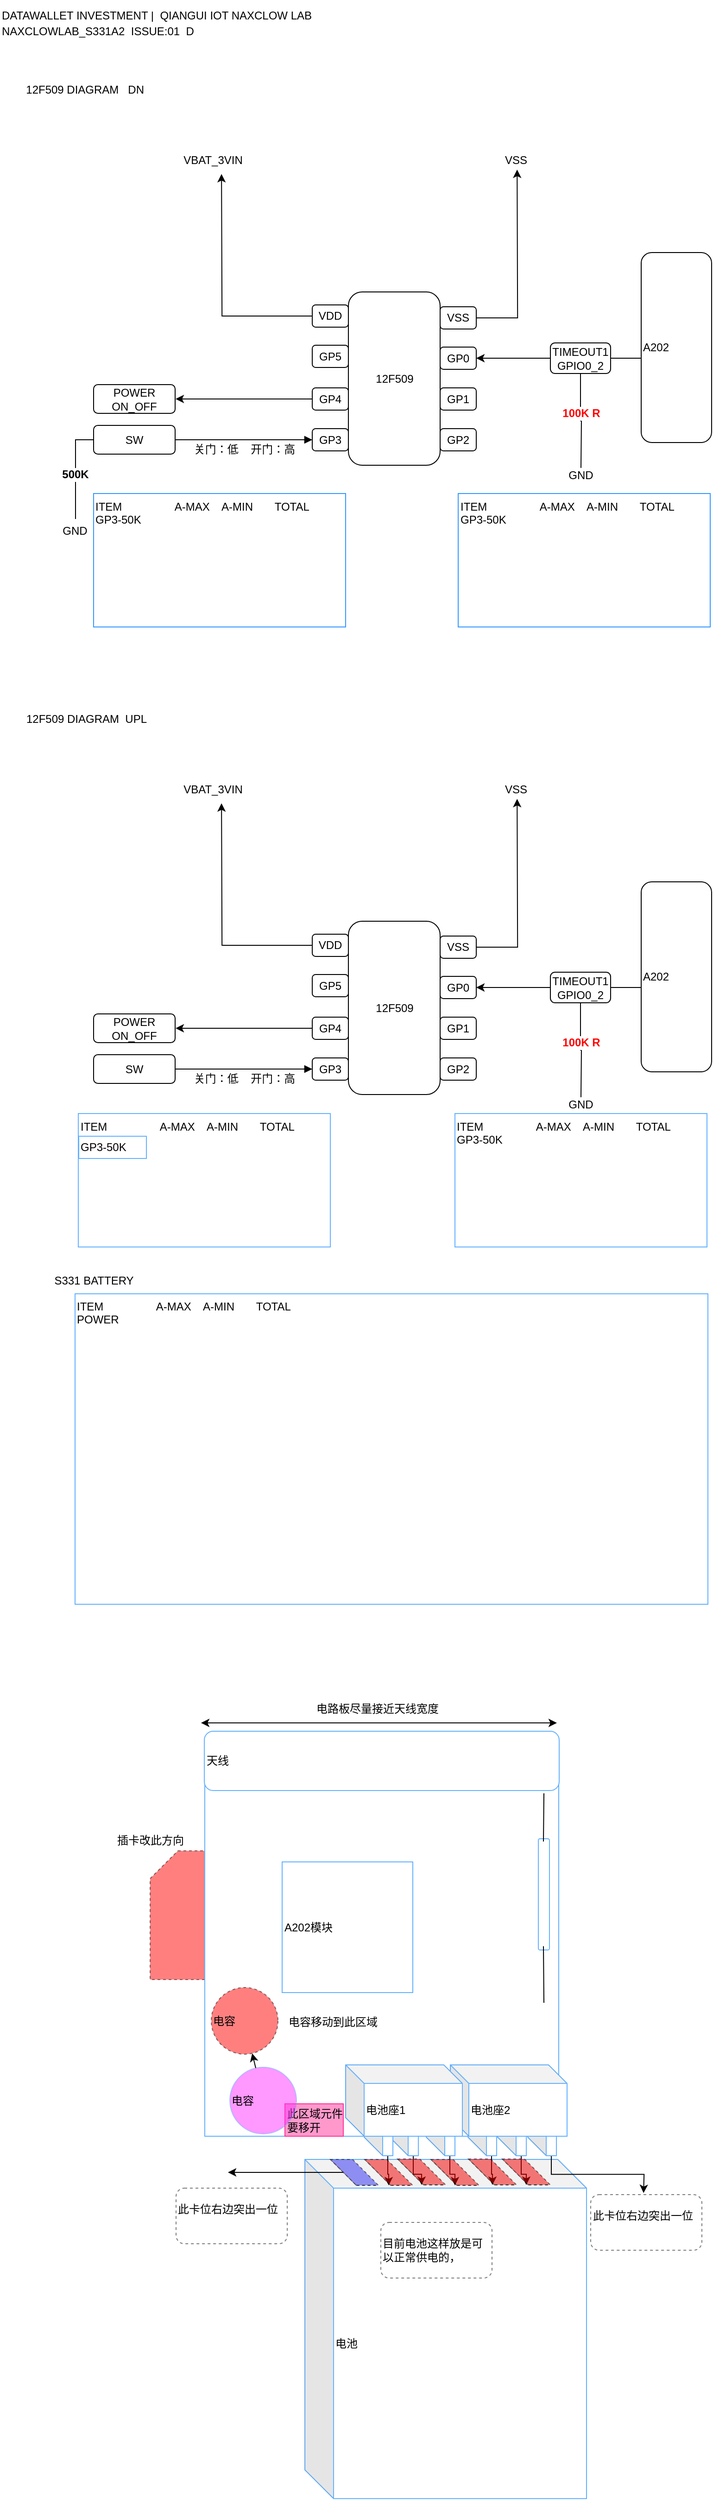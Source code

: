 <mxfile version="10.6.3" type="github"><diagram id="NPV2oDqq05w-u9intcN8" name="12f509diagramblock"><mxGraphModel dx="797" dy="465" grid="0" gridSize="10" guides="1" tooltips="1" connect="1" arrows="1" fold="1" page="1" pageScale="1" pageWidth="827" pageHeight="3600" math="0" shadow="0"><root><mxCell id="0"/><mxCell id="1" parent="0"/><mxCell id="7EI73FPIn31tIyxDaneZ-109" value="" style="shape=card;whiteSpace=wrap;html=1;dashed=1;strokeColor=#000000;fillColor=#FF0000;opacity=50;align=left;" vertex="1" parent="1"><mxGeometry x="179" y="2004" width="80" height="139" as="geometry"/></mxCell><mxCell id="7EI73FPIn31tIyxDaneZ-85" value="电池" style="shape=cube;whiteSpace=wrap;html=1;boundedLbl=1;backgroundOutline=1;darkOpacity=0.05;darkOpacity2=0.1;strokeColor=#66B2FF;fillColor=#FFFFFF;align=left;size=31;" vertex="1" parent="1"><mxGeometry x="346" y="2337" width="304" height="366" as="geometry"/></mxCell><mxCell id="7EI73FPIn31tIyxDaneZ-122" style="edgeStyle=orthogonalEdgeStyle;rounded=0;orthogonalLoop=1;jettySize=auto;html=1;exitX=0;exitY=0;exitDx=25.5;exitDy=42;exitPerimeter=0;" edge="1" parent="1" source="7EI73FPIn31tIyxDaneZ-100" target="7EI73FPIn31tIyxDaneZ-115"><mxGeometry relative="1" as="geometry"/></mxCell><mxCell id="7EI73FPIn31tIyxDaneZ-100" value="" style="shape=cube;whiteSpace=wrap;html=1;boundedLbl=1;backgroundOutline=1;darkOpacity=0.05;darkOpacity2=0.1;strokeColor=#66B2FF;fillColor=#FFFFFF;align=left;" vertex="1" parent="1"><mxGeometry x="477" y="2291" width="31" height="42" as="geometry"/></mxCell><mxCell id="7EI73FPIn31tIyxDaneZ-123" style="edgeStyle=orthogonalEdgeStyle;rounded=0;orthogonalLoop=1;jettySize=auto;html=1;exitX=0;exitY=0;exitDx=25.5;exitDy=42;exitPerimeter=0;" edge="1" parent="1" source="7EI73FPIn31tIyxDaneZ-98" target="7EI73FPIn31tIyxDaneZ-116"><mxGeometry relative="1" as="geometry"/></mxCell><mxCell id="7EI73FPIn31tIyxDaneZ-98" value="" style="shape=cube;whiteSpace=wrap;html=1;boundedLbl=1;backgroundOutline=1;darkOpacity=0.05;darkOpacity2=0.1;strokeColor=#66B2FF;fillColor=#FFFFFF;align=left;" vertex="1" parent="1"><mxGeometry x="437.5" y="2291" width="31" height="42" as="geometry"/></mxCell><mxCell id="7EI73FPIn31tIyxDaneZ-124" style="edgeStyle=orthogonalEdgeStyle;rounded=0;orthogonalLoop=1;jettySize=auto;html=1;exitX=0;exitY=0;exitDx=25.5;exitDy=42;exitPerimeter=0;" edge="1" parent="1" source="7EI73FPIn31tIyxDaneZ-97" target="7EI73FPIn31tIyxDaneZ-117"><mxGeometry relative="1" as="geometry"/></mxCell><mxCell id="7EI73FPIn31tIyxDaneZ-97" value="" style="shape=cube;whiteSpace=wrap;html=1;boundedLbl=1;backgroundOutline=1;darkOpacity=0.05;darkOpacity2=0.1;strokeColor=#66B2FF;fillColor=#FFFFFF;align=left;" vertex="1" parent="1"><mxGeometry x="410" y="2291" width="31" height="42" as="geometry"/></mxCell><mxCell id="7EI73FPIn31tIyxDaneZ-125" style="edgeStyle=orthogonalEdgeStyle;rounded=0;orthogonalLoop=1;jettySize=auto;html=1;exitX=0;exitY=0;exitDx=25.5;exitDy=42;exitPerimeter=0;" edge="1" parent="1" source="7EI73FPIn31tIyxDaneZ-101"><mxGeometry relative="1" as="geometry"><mxPoint x="711.571" y="2373.286" as="targetPoint"/></mxGeometry></mxCell><mxCell id="7EI73FPIn31tIyxDaneZ-101" value="" style="shape=cube;whiteSpace=wrap;html=1;boundedLbl=1;backgroundOutline=1;darkOpacity=0.05;darkOpacity2=0.1;strokeColor=#66B2FF;fillColor=#FFFFFF;align=left;" vertex="1" parent="1"><mxGeometry x="586.5" y="2291" width="31" height="42" as="geometry"/></mxCell><mxCell id="7EI73FPIn31tIyxDaneZ-120" style="edgeStyle=orthogonalEdgeStyle;rounded=0;orthogonalLoop=1;jettySize=auto;html=1;exitX=0;exitY=0;exitDx=25.5;exitDy=42;exitPerimeter=0;" edge="1" parent="1" source="7EI73FPIn31tIyxDaneZ-102" target="7EI73FPIn31tIyxDaneZ-113"><mxGeometry relative="1" as="geometry"/></mxCell><mxCell id="7EI73FPIn31tIyxDaneZ-102" value="" style="shape=cube;whiteSpace=wrap;html=1;boundedLbl=1;backgroundOutline=1;darkOpacity=0.05;darkOpacity2=0.1;strokeColor=#66B2FF;fillColor=#FFFFFF;align=left;" vertex="1" parent="1"><mxGeometry x="554" y="2291" width="31" height="42" as="geometry"/></mxCell><mxCell id="7EI73FPIn31tIyxDaneZ-121" style="edgeStyle=orthogonalEdgeStyle;rounded=0;orthogonalLoop=1;jettySize=auto;html=1;exitX=0;exitY=0;exitDx=25.5;exitDy=42;exitPerimeter=0;" edge="1" parent="1" source="7EI73FPIn31tIyxDaneZ-103" target="7EI73FPIn31tIyxDaneZ-114"><mxGeometry relative="1" as="geometry"/></mxCell><mxCell id="7EI73FPIn31tIyxDaneZ-103" value="" style="shape=cube;whiteSpace=wrap;html=1;boundedLbl=1;backgroundOutline=1;darkOpacity=0.05;darkOpacity2=0.1;strokeColor=#66B2FF;fillColor=#FFFFFF;align=left;" vertex="1" parent="1"><mxGeometry x="522" y="2291" width="31" height="42" as="geometry"/></mxCell><mxCell id="7EI73FPIn31tIyxDaneZ-82" value="" style="whiteSpace=wrap;html=1;aspect=fixed;strokeColor=#66B2FF;fillColor=#FFFFFF;align=left;" vertex="1" parent="1"><mxGeometry x="238" y="1930" width="382" height="382" as="geometry"/></mxCell><mxCell id="7EI73FPIn31tIyxDaneZ-94" value="此区域元件要移开" style="rounded=0;whiteSpace=wrap;html=1;strokeColor=#FF3399;fillColor=#FF99CC;align=left;" vertex="1" parent="1"><mxGeometry x="324.5" y="2277" width="63" height="35" as="geometry"/></mxCell><mxCell id="7EI73FPIn31tIyxDaneZ-39" value="" style="group" vertex="1" connectable="0" parent="1"><mxGeometry x="42" y="797" width="699" height="426" as="geometry"/></mxCell><mxCell id="7EI73FPIn31tIyxDaneZ-40" value="" style="group" vertex="1" connectable="0" parent="7EI73FPIn31tIyxDaneZ-39"><mxGeometry x="76" y="51.5" width="558" height="360" as="geometry"/></mxCell><mxCell id="7EI73FPIn31tIyxDaneZ-41" value="" style="group" vertex="1" connectable="0" parent="7EI73FPIn31tIyxDaneZ-40"><mxGeometry width="558" height="360" as="geometry"/></mxCell><mxCell id="7EI73FPIn31tIyxDaneZ-42" value="" style="group" vertex="1" connectable="0" parent="7EI73FPIn31tIyxDaneZ-41"><mxGeometry x="236" y="152.5" width="177" height="187" as="geometry"/></mxCell><mxCell id="7EI73FPIn31tIyxDaneZ-43" value="" style="rounded=1;whiteSpace=wrap;html=1;" vertex="1" parent="7EI73FPIn31tIyxDaneZ-42"><mxGeometry x="39" width="99" height="187" as="geometry"/></mxCell><mxCell id="7EI73FPIn31tIyxDaneZ-44" value="12F509" style="text;html=1;strokeColor=none;fillColor=none;align=center;verticalAlign=middle;whiteSpace=wrap;rounded=0;" vertex="1" parent="7EI73FPIn31tIyxDaneZ-42"><mxGeometry x="68.5" y="83.5" width="40" height="20" as="geometry"/></mxCell><mxCell id="7EI73FPIn31tIyxDaneZ-45" value="VSS" style="rounded=1;whiteSpace=wrap;html=1;" vertex="1" parent="7EI73FPIn31tIyxDaneZ-42"><mxGeometry x="138" y="16" width="39" height="24" as="geometry"/></mxCell><mxCell id="7EI73FPIn31tIyxDaneZ-46" value="VDD" style="rounded=1;whiteSpace=wrap;html=1;" vertex="1" parent="7EI73FPIn31tIyxDaneZ-42"><mxGeometry y="14" width="39" height="24" as="geometry"/></mxCell><mxCell id="7EI73FPIn31tIyxDaneZ-47" value="GP0" style="rounded=1;whiteSpace=wrap;html=1;" vertex="1" parent="7EI73FPIn31tIyxDaneZ-42"><mxGeometry x="138" y="59.5" width="39" height="24" as="geometry"/></mxCell><mxCell id="7EI73FPIn31tIyxDaneZ-48" value="GP1" style="rounded=1;whiteSpace=wrap;html=1;" vertex="1" parent="7EI73FPIn31tIyxDaneZ-42"><mxGeometry x="138" y="103.5" width="39" height="24" as="geometry"/></mxCell><mxCell id="7EI73FPIn31tIyxDaneZ-49" value="GP2" style="rounded=1;whiteSpace=wrap;html=1;" vertex="1" parent="7EI73FPIn31tIyxDaneZ-42"><mxGeometry x="138" y="147.5" width="39" height="24" as="geometry"/></mxCell><mxCell id="7EI73FPIn31tIyxDaneZ-50" value="GP5" style="rounded=1;whiteSpace=wrap;html=1;" vertex="1" parent="7EI73FPIn31tIyxDaneZ-42"><mxGeometry y="57.5" width="39" height="24" as="geometry"/></mxCell><mxCell id="7EI73FPIn31tIyxDaneZ-51" value="GP4" style="rounded=1;whiteSpace=wrap;html=1;" vertex="1" parent="7EI73FPIn31tIyxDaneZ-42"><mxGeometry y="103.5" width="39" height="24" as="geometry"/></mxCell><mxCell id="7EI73FPIn31tIyxDaneZ-52" value="GP3" style="rounded=1;whiteSpace=wrap;html=1;" vertex="1" parent="7EI73FPIn31tIyxDaneZ-42"><mxGeometry y="147.5" width="39" height="24" as="geometry"/></mxCell><mxCell id="7EI73FPIn31tIyxDaneZ-53" style="edgeStyle=orthogonalEdgeStyle;rounded=0;orthogonalLoop=1;jettySize=auto;html=1;exitX=0;exitY=0.5;exitDx=0;exitDy=0;startArrow=block;startFill=1;endArrow=none;endFill=0;" edge="1" parent="7EI73FPIn31tIyxDaneZ-41" source="7EI73FPIn31tIyxDaneZ-52"><mxGeometry relative="1" as="geometry"><mxPoint x="88.53" y="312" as="targetPoint"/></mxGeometry></mxCell><mxCell id="7EI73FPIn31tIyxDaneZ-54" style="edgeStyle=orthogonalEdgeStyle;rounded=0;orthogonalLoop=1;jettySize=auto;html=1;exitX=0;exitY=0.5;exitDx=0;exitDy=0;" edge="1" parent="7EI73FPIn31tIyxDaneZ-41" source="7EI73FPIn31tIyxDaneZ-51"><mxGeometry relative="1" as="geometry"><mxPoint x="88.53" y="268" as="targetPoint"/></mxGeometry></mxCell><mxCell id="7EI73FPIn31tIyxDaneZ-55" value="POWER ON_OFF" style="rounded=1;whiteSpace=wrap;html=1;" vertex="1" parent="7EI73FPIn31tIyxDaneZ-41"><mxGeometry y="252.5" width="88" height="31" as="geometry"/></mxCell><mxCell id="7EI73FPIn31tIyxDaneZ-56" value="SW" style="rounded=1;whiteSpace=wrap;html=1;" vertex="1" parent="7EI73FPIn31tIyxDaneZ-41"><mxGeometry y="296.5" width="88" height="31" as="geometry"/></mxCell><mxCell id="7EI73FPIn31tIyxDaneZ-57" style="edgeStyle=orthogonalEdgeStyle;rounded=0;orthogonalLoop=1;jettySize=auto;html=1;exitX=0;exitY=0.5;exitDx=0;exitDy=0;" edge="1" parent="7EI73FPIn31tIyxDaneZ-41" source="7EI73FPIn31tIyxDaneZ-46"><mxGeometry relative="1" as="geometry"><mxPoint x="138.054" y="25.289" as="targetPoint"/></mxGeometry></mxCell><mxCell id="7EI73FPIn31tIyxDaneZ-58" style="edgeStyle=orthogonalEdgeStyle;rounded=0;orthogonalLoop=1;jettySize=auto;html=1;exitX=1;exitY=0.5;exitDx=0;exitDy=0;" edge="1" parent="7EI73FPIn31tIyxDaneZ-41" source="7EI73FPIn31tIyxDaneZ-45"><mxGeometry relative="1" as="geometry"><mxPoint x="457.101" y="20.527" as="targetPoint"/></mxGeometry></mxCell><mxCell id="7EI73FPIn31tIyxDaneZ-59" value="VBAT_3VIN" style="text;html=1;strokeColor=none;fillColor=none;align=center;verticalAlign=middle;whiteSpace=wrap;rounded=0;" vertex="1" parent="7EI73FPIn31tIyxDaneZ-41"><mxGeometry x="109" width="40" height="20" as="geometry"/></mxCell><mxCell id="7EI73FPIn31tIyxDaneZ-60" value="VSS" style="text;html=1;strokeColor=none;fillColor=none;align=center;verticalAlign=middle;whiteSpace=wrap;rounded=0;" vertex="1" parent="7EI73FPIn31tIyxDaneZ-41"><mxGeometry x="436" width="40" height="20" as="geometry"/></mxCell><mxCell id="7EI73FPIn31tIyxDaneZ-61" style="edgeStyle=orthogonalEdgeStyle;rounded=0;orthogonalLoop=1;jettySize=auto;html=1;exitX=0.5;exitY=1;exitDx=0;exitDy=0;startArrow=none;startFill=0;endArrow=none;endFill=0;" edge="1" parent="7EI73FPIn31tIyxDaneZ-41" source="7EI73FPIn31tIyxDaneZ-63"><mxGeometry relative="1" as="geometry"><mxPoint x="526" y="342.432" as="targetPoint"/></mxGeometry></mxCell><mxCell id="7EI73FPIn31tIyxDaneZ-62" value="100K R" style="text;html=1;resizable=0;points=[];align=center;verticalAlign=middle;labelBackgroundColor=#ffffff;fontColor=#FF0000;fontStyle=1" vertex="1" connectable="0" parent="7EI73FPIn31tIyxDaneZ-61"><mxGeometry x="0.291" relative="1" as="geometry"><mxPoint x="-0.5" y="-22.5" as="offset"/></mxGeometry></mxCell><mxCell id="7EI73FPIn31tIyxDaneZ-63" value="TIMEOUT1&lt;br&gt;GPIO0_2&lt;br&gt;" style="rounded=1;whiteSpace=wrap;html=1;" vertex="1" parent="7EI73FPIn31tIyxDaneZ-41"><mxGeometry x="493" y="207.5" width="65" height="33" as="geometry"/></mxCell><mxCell id="7EI73FPIn31tIyxDaneZ-64" value="" style="edgeStyle=orthogonalEdgeStyle;rounded=0;orthogonalLoop=1;jettySize=auto;html=1;startArrow=classic;startFill=1;endArrow=none;endFill=0;" edge="1" parent="7EI73FPIn31tIyxDaneZ-41" source="7EI73FPIn31tIyxDaneZ-47" target="7EI73FPIn31tIyxDaneZ-63"><mxGeometry relative="1" as="geometry"/></mxCell><mxCell id="7EI73FPIn31tIyxDaneZ-65" value="GND" style="text;html=1;strokeColor=none;fillColor=none;align=center;verticalAlign=middle;whiteSpace=wrap;rounded=0;fontColor=#000000;" vertex="1" parent="7EI73FPIn31tIyxDaneZ-41"><mxGeometry x="506" y="340" width="40" height="20" as="geometry"/></mxCell><mxCell id="7EI73FPIn31tIyxDaneZ-66" value="关门：低&amp;nbsp; &amp;nbsp; 开门：高" style="text;html=1;strokeColor=none;fillColor=none;align=center;verticalAlign=middle;whiteSpace=wrap;rounded=0;fontColor=#000000;" vertex="1" parent="7EI73FPIn31tIyxDaneZ-41"><mxGeometry x="88" y="312" width="150" height="21" as="geometry"/></mxCell><mxCell id="7EI73FPIn31tIyxDaneZ-67" value="12F509 DIAGRAM&amp;nbsp; UPL" style="text;html=1;strokeColor=none;fillColor=none;align=center;verticalAlign=middle;whiteSpace=wrap;rounded=0;fontColor=#000000;" vertex="1" parent="1"><mxGeometry x="42" y="774.5" width="137" height="16" as="geometry"/></mxCell><mxCell id="7EI73FPIn31tIyxDaneZ-71" style="edgeStyle=orthogonalEdgeStyle;rounded=0;orthogonalLoop=1;jettySize=auto;html=1;exitX=1;exitY=0.5;exitDx=0;exitDy=0;startArrow=none;startFill=0;endArrow=none;endFill=0;fontColor=#000000;" edge="1" parent="1" source="7EI73FPIn31tIyxDaneZ-63"><mxGeometry relative="1" as="geometry"><mxPoint x="746.077" y="1073" as="targetPoint"/></mxGeometry></mxCell><mxCell id="7EI73FPIn31tIyxDaneZ-72" value="A202" style="rounded=1;whiteSpace=wrap;html=1;strokeColor=#000000;fillColor=#ffffff;fontColor=#000000;align=left;" vertex="1" parent="1"><mxGeometry x="709" y="958.5" width="76" height="205" as="geometry"/></mxCell><mxCell id="5WTXFJCiFJjkUuX3-Zvz-34" value="DATAWALLET INVESTMENT |&amp;nbsp; QIANGUI IOT NAXCLOW LAB" style="text;html=1;strokeColor=none;fillColor=none;align=left;verticalAlign=middle;whiteSpace=wrap;rounded=0;fontColor=#000000;" parent="1" vertex="1"><mxGeometry x="17" y="7.5" width="396" height="32" as="geometry"/></mxCell><mxCell id="5WTXFJCiFJjkUuX3-Zvz-35" value="NAXCLOWLAB_S331A2&amp;nbsp; ISSUE:01&amp;nbsp; D" style="text;html=1;strokeColor=none;fillColor=none;align=left;verticalAlign=middle;whiteSpace=wrap;rounded=0;fontColor=#000000;" parent="1" vertex="1"><mxGeometry x="17" y="31.5" width="389" height="19" as="geometry"/></mxCell><mxCell id="5WTXFJCiFJjkUuX3-Zvz-38" value="12F509 DIAGRAM&amp;nbsp; &amp;nbsp;DN&amp;nbsp;" style="text;html=1;strokeColor=none;fillColor=none;align=center;verticalAlign=middle;whiteSpace=wrap;rounded=0;fontColor=#000000;" parent="1" vertex="1"><mxGeometry x="42" y="95.5" width="137" height="16" as="geometry"/></mxCell><mxCell id="5WTXFJCiFJjkUuX3-Zvz-41" style="edgeStyle=orthogonalEdgeStyle;rounded=0;orthogonalLoop=1;jettySize=auto;html=1;exitX=0;exitY=0.5;exitDx=0;exitDy=0;startArrow=none;startFill=0;endArrow=none;endFill=0;fontColor=#000000;" parent="1" source="5WTXFJCiFJjkUuX3-Zvz-17" edge="1"><mxGeometry relative="1" as="geometry"><mxPoint x="98.5" y="567" as="targetPoint"/><Array as="points"><mxPoint x="98.5" y="482"/></Array></mxGeometry></mxCell><mxCell id="5WTXFJCiFJjkUuX3-Zvz-42" value="500K" style="text;html=1;resizable=0;points=[];align=center;verticalAlign=middle;labelBackgroundColor=#ffffff;fontColor=#000000;fontStyle=1" parent="5WTXFJCiFJjkUuX3-Zvz-41" vertex="1" connectable="0"><mxGeometry x="-0.339" y="-2" relative="1" as="geometry"><mxPoint x="1.5" y="22.5" as="offset"/></mxGeometry></mxCell><mxCell id="5WTXFJCiFJjkUuX3-Zvz-43" value="GND" style="text;html=1;strokeColor=none;fillColor=none;align=center;verticalAlign=middle;whiteSpace=wrap;rounded=0;fontColor=#000000;" parent="1" vertex="1"><mxGeometry x="78" y="569.5" width="40" height="20" as="geometry"/></mxCell><mxCell id="5WTXFJCiFJjkUuX3-Zvz-50" style="edgeStyle=orthogonalEdgeStyle;rounded=0;orthogonalLoop=1;jettySize=auto;html=1;exitX=1;exitY=0.5;exitDx=0;exitDy=0;startArrow=none;startFill=0;endArrow=none;endFill=0;fontColor=#000000;" parent="1" source="5WTXFJCiFJjkUuX3-Zvz-25" edge="1"><mxGeometry relative="1" as="geometry"><mxPoint x="746.077" y="394" as="targetPoint"/></mxGeometry></mxCell><mxCell id="5WTXFJCiFJjkUuX3-Zvz-77" value="A202" style="rounded=1;whiteSpace=wrap;html=1;strokeColor=#000000;fillColor=#ffffff;fontColor=#000000;align=left;" parent="1" vertex="1"><mxGeometry x="709" y="279.5" width="76" height="205" as="geometry"/></mxCell><mxCell id="5WTXFJCiFJjkUuX3-Zvz-11" value="" style="group" parent="1" vertex="1" connectable="0"><mxGeometry x="354" y="322" width="177" height="187" as="geometry"/></mxCell><mxCell id="5WTXFJCiFJjkUuX3-Zvz-1" value="" style="rounded=1;whiteSpace=wrap;html=1;" parent="5WTXFJCiFJjkUuX3-Zvz-11" vertex="1"><mxGeometry x="39" width="99" height="187" as="geometry"/></mxCell><mxCell id="5WTXFJCiFJjkUuX3-Zvz-2" value="12F509" style="text;html=1;strokeColor=none;fillColor=none;align=center;verticalAlign=middle;whiteSpace=wrap;rounded=0;" parent="5WTXFJCiFJjkUuX3-Zvz-11" vertex="1"><mxGeometry x="68.5" y="83.5" width="40" height="20" as="geometry"/></mxCell><mxCell id="5WTXFJCiFJjkUuX3-Zvz-3" value="VSS" style="rounded=1;whiteSpace=wrap;html=1;" parent="5WTXFJCiFJjkUuX3-Zvz-11" vertex="1"><mxGeometry x="138" y="16" width="39" height="24" as="geometry"/></mxCell><mxCell id="5WTXFJCiFJjkUuX3-Zvz-4" value="VDD" style="rounded=1;whiteSpace=wrap;html=1;" parent="5WTXFJCiFJjkUuX3-Zvz-11" vertex="1"><mxGeometry y="14" width="39" height="24" as="geometry"/></mxCell><mxCell id="5WTXFJCiFJjkUuX3-Zvz-5" value="GP0" style="rounded=1;whiteSpace=wrap;html=1;" parent="5WTXFJCiFJjkUuX3-Zvz-11" vertex="1"><mxGeometry x="138" y="59.5" width="39" height="24" as="geometry"/></mxCell><mxCell id="5WTXFJCiFJjkUuX3-Zvz-6" value="GP1" style="rounded=1;whiteSpace=wrap;html=1;" parent="5WTXFJCiFJjkUuX3-Zvz-11" vertex="1"><mxGeometry x="138" y="103.5" width="39" height="24" as="geometry"/></mxCell><mxCell id="5WTXFJCiFJjkUuX3-Zvz-7" value="GP2" style="rounded=1;whiteSpace=wrap;html=1;" parent="5WTXFJCiFJjkUuX3-Zvz-11" vertex="1"><mxGeometry x="138" y="147.5" width="39" height="24" as="geometry"/></mxCell><mxCell id="5WTXFJCiFJjkUuX3-Zvz-8" value="GP5" style="rounded=1;whiteSpace=wrap;html=1;" parent="5WTXFJCiFJjkUuX3-Zvz-11" vertex="1"><mxGeometry y="57.5" width="39" height="24" as="geometry"/></mxCell><mxCell id="5WTXFJCiFJjkUuX3-Zvz-9" value="GP4" style="rounded=1;whiteSpace=wrap;html=1;" parent="5WTXFJCiFJjkUuX3-Zvz-11" vertex="1"><mxGeometry y="103.5" width="39" height="24" as="geometry"/></mxCell><mxCell id="5WTXFJCiFJjkUuX3-Zvz-10" value="GP3" style="rounded=1;whiteSpace=wrap;html=1;" parent="5WTXFJCiFJjkUuX3-Zvz-11" vertex="1"><mxGeometry y="147.5" width="39" height="24" as="geometry"/></mxCell><mxCell id="5WTXFJCiFJjkUuX3-Zvz-13" style="edgeStyle=orthogonalEdgeStyle;rounded=0;orthogonalLoop=1;jettySize=auto;html=1;exitX=0;exitY=0.5;exitDx=0;exitDy=0;startArrow=block;startFill=1;endArrow=none;endFill=0;" parent="1" source="5WTXFJCiFJjkUuX3-Zvz-10" edge="1"><mxGeometry relative="1" as="geometry"><mxPoint x="206.53" y="481.5" as="targetPoint"/></mxGeometry></mxCell><mxCell id="5WTXFJCiFJjkUuX3-Zvz-14" style="edgeStyle=orthogonalEdgeStyle;rounded=0;orthogonalLoop=1;jettySize=auto;html=1;exitX=0;exitY=0.5;exitDx=0;exitDy=0;" parent="1" source="5WTXFJCiFJjkUuX3-Zvz-9" edge="1"><mxGeometry relative="1" as="geometry"><mxPoint x="206.53" y="437.5" as="targetPoint"/></mxGeometry></mxCell><mxCell id="5WTXFJCiFJjkUuX3-Zvz-16" value="POWER ON_OFF" style="rounded=1;whiteSpace=wrap;html=1;" parent="1" vertex="1"><mxGeometry x="118" y="422" width="88" height="31" as="geometry"/></mxCell><mxCell id="5WTXFJCiFJjkUuX3-Zvz-17" value="SW" style="rounded=1;whiteSpace=wrap;html=1;" parent="1" vertex="1"><mxGeometry x="118" y="466" width="88" height="31" as="geometry"/></mxCell><mxCell id="5WTXFJCiFJjkUuX3-Zvz-18" style="edgeStyle=orthogonalEdgeStyle;rounded=0;orthogonalLoop=1;jettySize=auto;html=1;exitX=0;exitY=0.5;exitDx=0;exitDy=0;" parent="1" source="5WTXFJCiFJjkUuX3-Zvz-4" edge="1"><mxGeometry relative="1" as="geometry"><mxPoint x="256.054" y="194.789" as="targetPoint"/></mxGeometry></mxCell><mxCell id="5WTXFJCiFJjkUuX3-Zvz-19" style="edgeStyle=orthogonalEdgeStyle;rounded=0;orthogonalLoop=1;jettySize=auto;html=1;exitX=1;exitY=0.5;exitDx=0;exitDy=0;" parent="1" source="5WTXFJCiFJjkUuX3-Zvz-3" edge="1"><mxGeometry relative="1" as="geometry"><mxPoint x="575.101" y="190.027" as="targetPoint"/></mxGeometry></mxCell><mxCell id="5WTXFJCiFJjkUuX3-Zvz-20" value="VBAT_3VIN" style="text;html=1;strokeColor=none;fillColor=none;align=center;verticalAlign=middle;whiteSpace=wrap;rounded=0;" parent="1" vertex="1"><mxGeometry x="227" y="169.5" width="40" height="20" as="geometry"/></mxCell><mxCell id="5WTXFJCiFJjkUuX3-Zvz-23" value="VSS" style="text;html=1;strokeColor=none;fillColor=none;align=center;verticalAlign=middle;whiteSpace=wrap;rounded=0;" parent="1" vertex="1"><mxGeometry x="554" y="169.5" width="40" height="20" as="geometry"/></mxCell><mxCell id="5WTXFJCiFJjkUuX3-Zvz-27" style="edgeStyle=orthogonalEdgeStyle;rounded=0;orthogonalLoop=1;jettySize=auto;html=1;exitX=0.5;exitY=1;exitDx=0;exitDy=0;startArrow=none;startFill=0;endArrow=none;endFill=0;" parent="1" source="5WTXFJCiFJjkUuX3-Zvz-25" edge="1"><mxGeometry relative="1" as="geometry"><mxPoint x="644" y="511.932" as="targetPoint"/></mxGeometry></mxCell><mxCell id="5WTXFJCiFJjkUuX3-Zvz-28" value="100K R" style="text;html=1;resizable=0;points=[];align=center;verticalAlign=middle;labelBackgroundColor=#ffffff;fontColor=#FF0000;fontStyle=1" parent="5WTXFJCiFJjkUuX3-Zvz-27" vertex="1" connectable="0"><mxGeometry x="0.291" relative="1" as="geometry"><mxPoint x="-0.5" y="-22.5" as="offset"/></mxGeometry></mxCell><mxCell id="5WTXFJCiFJjkUuX3-Zvz-25" value="TIMEOUT1&lt;br&gt;GPIO0_2&lt;br&gt;" style="rounded=1;whiteSpace=wrap;html=1;" parent="1" vertex="1"><mxGeometry x="611" y="377" width="65" height="33" as="geometry"/></mxCell><mxCell id="5WTXFJCiFJjkUuX3-Zvz-26" value="" style="edgeStyle=orthogonalEdgeStyle;rounded=0;orthogonalLoop=1;jettySize=auto;html=1;startArrow=classic;startFill=1;endArrow=none;endFill=0;" parent="1" source="5WTXFJCiFJjkUuX3-Zvz-5" target="5WTXFJCiFJjkUuX3-Zvz-25" edge="1"><mxGeometry relative="1" as="geometry"/></mxCell><mxCell id="5WTXFJCiFJjkUuX3-Zvz-29" value="GND" style="text;html=1;strokeColor=none;fillColor=none;align=center;verticalAlign=middle;whiteSpace=wrap;rounded=0;fontColor=#000000;" parent="1" vertex="1"><mxGeometry x="624" y="509.5" width="40" height="20" as="geometry"/></mxCell><mxCell id="5WTXFJCiFJjkUuX3-Zvz-31" value="关门：低&amp;nbsp; &amp;nbsp; 开门：高" style="text;html=1;strokeColor=none;fillColor=none;align=center;verticalAlign=middle;whiteSpace=wrap;rounded=0;fontColor=#000000;" parent="1" vertex="1"><mxGeometry x="206" y="481.5" width="150" height="21" as="geometry"/></mxCell><mxCell id="7EI73FPIn31tIyxDaneZ-74" value="ITEM&amp;nbsp; &amp;nbsp; &amp;nbsp; &amp;nbsp; &amp;nbsp; &amp;nbsp; &amp;nbsp; &amp;nbsp; &amp;nbsp;A-MAX&amp;nbsp; &amp;nbsp; A-MIN&amp;nbsp; &amp;nbsp; &amp;nbsp; &amp;nbsp;TOTAL&amp;nbsp; &amp;nbsp;&lt;br&gt;GP3-50K&amp;nbsp; &amp;nbsp; &amp;nbsp; &amp;nbsp; &amp;nbsp;&amp;nbsp;&lt;br&gt;" style="rounded=0;whiteSpace=wrap;html=1;align=left;verticalAlign=top;strokeColor=#3399FF;" vertex="1" parent="1"><mxGeometry x="118" y="539.5" width="272" height="144" as="geometry"/></mxCell><mxCell id="7EI73FPIn31tIyxDaneZ-75" value="ITEM&amp;nbsp; &amp;nbsp; &amp;nbsp; &amp;nbsp; &amp;nbsp; &amp;nbsp; &amp;nbsp; &amp;nbsp; &amp;nbsp;A-MAX&amp;nbsp; &amp;nbsp; A-MIN&amp;nbsp; &amp;nbsp; &amp;nbsp; &amp;nbsp;TOTAL&amp;nbsp; &amp;nbsp;&lt;br&gt;GP3-50K&amp;nbsp; &amp;nbsp; &amp;nbsp; &amp;nbsp; &amp;nbsp;&amp;nbsp;&lt;br&gt;" style="rounded=0;whiteSpace=wrap;html=1;align=left;verticalAlign=top;fillColor=#FFFFFF;strokeColor=#3399FF;" vertex="1" parent="1"><mxGeometry x="511.5" y="539.5" width="272" height="144" as="geometry"/></mxCell><mxCell id="7EI73FPIn31tIyxDaneZ-76" value="ITEM&amp;nbsp; &amp;nbsp; &amp;nbsp; &amp;nbsp; &amp;nbsp; &amp;nbsp; &amp;nbsp; &amp;nbsp; &amp;nbsp;A-MAX&amp;nbsp; &amp;nbsp; A-MIN&amp;nbsp; &amp;nbsp; &amp;nbsp; &amp;nbsp;TOTAL&amp;nbsp; &amp;nbsp;&lt;br&gt;GP3-50K&amp;nbsp; &amp;nbsp; &amp;nbsp; &amp;nbsp; &amp;nbsp;&amp;nbsp;&lt;br&gt;" style="rounded=0;whiteSpace=wrap;html=1;align=left;verticalAlign=top;strokeColor=#66B2FF;" vertex="1" parent="1"><mxGeometry x="101.5" y="1208.5" width="272" height="144" as="geometry"/></mxCell><mxCell id="7EI73FPIn31tIyxDaneZ-77" value="ITEM&amp;nbsp; &amp;nbsp; &amp;nbsp; &amp;nbsp; &amp;nbsp; &amp;nbsp; &amp;nbsp; &amp;nbsp; &amp;nbsp;A-MAX&amp;nbsp; &amp;nbsp; A-MIN&amp;nbsp; &amp;nbsp; &amp;nbsp; &amp;nbsp;TOTAL&amp;nbsp; &amp;nbsp;&lt;br&gt;GP3-50K&amp;nbsp; &amp;nbsp; &amp;nbsp; &amp;nbsp; &amp;nbsp;&amp;nbsp;&lt;br&gt;" style="rounded=0;whiteSpace=wrap;html=1;align=left;verticalAlign=top;strokeColor=#66B2FF;" vertex="1" parent="1"><mxGeometry x="508" y="1208.5" width="272" height="144" as="geometry"/></mxCell><mxCell id="7EI73FPIn31tIyxDaneZ-78" value="GP3-50K" style="rounded=0;whiteSpace=wrap;html=1;strokeColor=#66B2FF;fillColor=#FFFFFF;align=left;" vertex="1" parent="1"><mxGeometry x="102" y="1233" width="73" height="24" as="geometry"/></mxCell><mxCell id="7EI73FPIn31tIyxDaneZ-79" value="ITEM&amp;nbsp; &amp;nbsp; &amp;nbsp; &amp;nbsp; &amp;nbsp; &amp;nbsp; &amp;nbsp; &amp;nbsp; &amp;nbsp;A-MAX&amp;nbsp; &amp;nbsp; A-MIN&amp;nbsp; &amp;nbsp; &amp;nbsp; &amp;nbsp;TOTAL&amp;nbsp; &amp;nbsp;&lt;br&gt;POWER&amp;nbsp; &amp;nbsp; &amp;nbsp; &amp;nbsp; &amp;nbsp;&amp;nbsp;&lt;br&gt;" style="rounded=0;whiteSpace=wrap;html=1;align=left;verticalAlign=top;strokeColor=#66B2FF;" vertex="1" parent="1"><mxGeometry x="98" y="1403" width="683" height="335" as="geometry"/></mxCell><mxCell id="7EI73FPIn31tIyxDaneZ-80" value="S331 BATTERY" style="text;html=1;strokeColor=none;fillColor=none;align=center;verticalAlign=middle;whiteSpace=wrap;rounded=0;fontColor=#000000;" vertex="1" parent="1"><mxGeometry x="49.5" y="1380.5" width="137" height="16" as="geometry"/></mxCell><mxCell id="7EI73FPIn31tIyxDaneZ-81" value="天线" style="rounded=1;whiteSpace=wrap;html=1;strokeColor=#66B2FF;fillColor=#FFFFFF;align=left;" vertex="1" parent="1"><mxGeometry x="237.5" y="1875" width="383" height="64" as="geometry"/></mxCell><mxCell id="7EI73FPIn31tIyxDaneZ-83" value="A202模块" style="whiteSpace=wrap;html=1;aspect=fixed;strokeColor=#66B2FF;fillColor=#FFFFFF;align=left;" vertex="1" parent="1"><mxGeometry x="321.5" y="2016" width="141" height="141" as="geometry"/></mxCell><mxCell id="7EI73FPIn31tIyxDaneZ-84" value="电容" style="ellipse;whiteSpace=wrap;html=1;aspect=fixed;strokeColor=#66B2FF;fillColor=#FF33FF;align=left;opacity=50;" vertex="1" parent="1"><mxGeometry x="265" y="2237.5" width="72" height="72" as="geometry"/></mxCell><mxCell id="7EI73FPIn31tIyxDaneZ-87" value="电池座2" style="shape=cube;whiteSpace=wrap;html=1;boundedLbl=1;backgroundOutline=1;darkOpacity=0.05;darkOpacity2=0.1;strokeColor=#66B2FF;fillColor=#FFFFFF;align=left;" vertex="1" parent="1"><mxGeometry x="503" y="2235" width="126" height="77" as="geometry"/></mxCell><mxCell id="7EI73FPIn31tIyxDaneZ-86" value="电池座1" style="shape=cube;whiteSpace=wrap;html=1;boundedLbl=1;backgroundOutline=1;darkOpacity=0.05;darkOpacity2=0.1;strokeColor=#66B2FF;fillColor=#FFFFFF;align=left;" vertex="1" parent="1"><mxGeometry x="390" y="2235" width="126" height="77" as="geometry"/></mxCell><mxCell id="7EI73FPIn31tIyxDaneZ-89" value="" style="rounded=1;whiteSpace=wrap;html=1;strokeColor=#66B2FF;fillColor=#FFFFFF;align=left;rotation=90;" vertex="1" parent="1"><mxGeometry x="544" y="2045" width="120" height="12" as="geometry"/></mxCell><mxCell id="7EI73FPIn31tIyxDaneZ-92" value="" style="endArrow=none;html=1;" edge="1" parent="1"><mxGeometry width="50" height="50" relative="1" as="geometry"><mxPoint x="604" y="2168" as="sourcePoint"/><mxPoint x="603.5" y="2107" as="targetPoint"/></mxGeometry></mxCell><mxCell id="7EI73FPIn31tIyxDaneZ-93" value="" style="endArrow=none;html=1;" edge="1" parent="1"><mxGeometry width="50" height="50" relative="1" as="geometry"><mxPoint x="603.5" y="1994" as="sourcePoint"/><mxPoint x="604" y="1942" as="targetPoint"/></mxGeometry></mxCell><mxCell id="7EI73FPIn31tIyxDaneZ-95" value="" style="endArrow=classic;startArrow=classic;html=1;" edge="1" parent="1"><mxGeometry width="50" height="50" relative="1" as="geometry"><mxPoint x="234" y="1866" as="sourcePoint"/><mxPoint x="618" y="1866" as="targetPoint"/></mxGeometry></mxCell><mxCell id="7EI73FPIn31tIyxDaneZ-96" value="电路板尽量接近天线宽度" style="text;html=1;strokeColor=none;fillColor=none;align=center;verticalAlign=middle;whiteSpace=wrap;rounded=0;" vertex="1" parent="1"><mxGeometry x="346" y="1841.5" width="157" height="18" as="geometry"/></mxCell><mxCell id="7EI73FPIn31tIyxDaneZ-105" value="电容" style="ellipse;whiteSpace=wrap;html=1;aspect=fixed;strokeColor=#000000;fillColor=#FF0000;align=left;opacity=50;dashed=1;" vertex="1" parent="1"><mxGeometry x="245" y="2151.5" width="72" height="72" as="geometry"/></mxCell><mxCell id="7EI73FPIn31tIyxDaneZ-106" value="" style="endArrow=classic;html=1;" edge="1" parent="1" source="7EI73FPIn31tIyxDaneZ-84" target="7EI73FPIn31tIyxDaneZ-105"><mxGeometry width="50" height="50" relative="1" as="geometry"><mxPoint x="268" y="2261" as="sourcePoint"/><mxPoint x="318" y="2211" as="targetPoint"/></mxGeometry></mxCell><mxCell id="7EI73FPIn31tIyxDaneZ-107" value="电容移动到此区域" style="text;html=1;strokeColor=none;fillColor=none;align=center;verticalAlign=middle;whiteSpace=wrap;rounded=0;dashed=1;opacity=50;" vertex="1" parent="1"><mxGeometry x="314" y="2178" width="125" height="22" as="geometry"/></mxCell><mxCell id="7EI73FPIn31tIyxDaneZ-110" value="插卡改此方向" style="text;html=1;strokeColor=none;fillColor=none;align=center;verticalAlign=middle;whiteSpace=wrap;rounded=0;dashed=1;opacity=50;" vertex="1" parent="1"><mxGeometry x="116.5" y="1982" width="125" height="22" as="geometry"/></mxCell><mxCell id="7EI73FPIn31tIyxDaneZ-113" value="" style="shape=cube;whiteSpace=wrap;html=1;boundedLbl=1;backgroundOutline=1;darkOpacity=0.05;darkOpacity2=0.1;dashed=1;strokeColor=#000000;fillColor=#FF0000;opacity=50;align=left;size=79;" vertex="1" parent="1"><mxGeometry x="559" y="2336.5" width="52" height="28" as="geometry"/></mxCell><mxCell id="7EI73FPIn31tIyxDaneZ-114" value="" style="shape=cube;whiteSpace=wrap;html=1;boundedLbl=1;backgroundOutline=1;darkOpacity=0.05;darkOpacity2=0.1;dashed=1;strokeColor=#000000;fillColor=#FF0000;opacity=50;align=left;size=79;" vertex="1" parent="1"><mxGeometry x="522.5" y="2336.5" width="52" height="28" as="geometry"/></mxCell><mxCell id="7EI73FPIn31tIyxDaneZ-115" value="" style="shape=cube;whiteSpace=wrap;html=1;boundedLbl=1;backgroundOutline=1;darkOpacity=0.05;darkOpacity2=0.1;dashed=1;strokeColor=#000000;fillColor=#FF0000;opacity=50;align=left;size=79;" vertex="1" parent="1"><mxGeometry x="482" y="2337" width="52" height="28" as="geometry"/></mxCell><mxCell id="7EI73FPIn31tIyxDaneZ-116" value="" style="shape=cube;whiteSpace=wrap;html=1;boundedLbl=1;backgroundOutline=1;darkOpacity=0.05;darkOpacity2=0.1;dashed=1;strokeColor=#000000;fillColor=#FF0000;opacity=50;align=left;size=79;" vertex="1" parent="1"><mxGeometry x="446" y="2336.5" width="52" height="28" as="geometry"/></mxCell><mxCell id="7EI73FPIn31tIyxDaneZ-117" value="" style="shape=cube;whiteSpace=wrap;html=1;boundedLbl=1;backgroundOutline=1;darkOpacity=0.05;darkOpacity2=0.1;dashed=1;strokeColor=#000000;fillColor=#FF0000;opacity=50;align=left;size=79;" vertex="1" parent="1"><mxGeometry x="410.5" y="2337" width="52" height="28" as="geometry"/></mxCell><mxCell id="7EI73FPIn31tIyxDaneZ-127" style="edgeStyle=orthogonalEdgeStyle;rounded=0;orthogonalLoop=1;jettySize=auto;html=1;exitX=0;exitY=0;exitDx=14;exitDy=14;exitPerimeter=0;" edge="1" parent="1" source="7EI73FPIn31tIyxDaneZ-118"><mxGeometry relative="1" as="geometry"><mxPoint x="263" y="2351" as="targetPoint"/></mxGeometry></mxCell><mxCell id="7EI73FPIn31tIyxDaneZ-118" value="" style="shape=cube;whiteSpace=wrap;html=1;boundedLbl=1;backgroundOutline=1;darkOpacity=0.05;darkOpacity2=0.1;dashed=1;strokeColor=#000000;fillColor=#3333FF;opacity=50;align=left;size=79;" vertex="1" parent="1"><mxGeometry x="373.5" y="2337" width="52" height="28" as="geometry"/></mxCell><mxCell id="7EI73FPIn31tIyxDaneZ-119" value="目前电池这样放是可以正常供电的，" style="rounded=1;whiteSpace=wrap;html=1;dashed=1;strokeColor=#000000;fillColor=#FFFFFF;opacity=50;align=left;" vertex="1" parent="1"><mxGeometry x="428" y="2405" width="120" height="60" as="geometry"/></mxCell><mxCell id="7EI73FPIn31tIyxDaneZ-126" value="此卡位右边突出一位&lt;br&gt;&lt;br&gt;" style="rounded=1;whiteSpace=wrap;html=1;dashed=1;strokeColor=#000000;fillColor=#FFFFFF;opacity=50;align=left;" vertex="1" parent="1"><mxGeometry x="654.5" y="2375" width="120" height="60" as="geometry"/></mxCell><mxCell id="7EI73FPIn31tIyxDaneZ-128" value="此卡位右边突出一位&lt;br&gt;&lt;br&gt;" style="rounded=1;whiteSpace=wrap;html=1;dashed=1;strokeColor=#000000;fillColor=#FFFFFF;opacity=50;align=left;" vertex="1" parent="1"><mxGeometry x="207" y="2368" width="120" height="60" as="geometry"/></mxCell></root></mxGraphModel></diagram></mxfile>